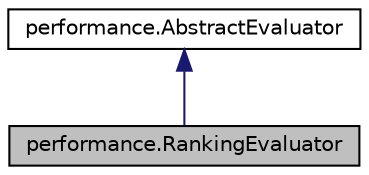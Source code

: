 digraph "performance.RankingEvaluator"
{
  edge [fontname="Helvetica",fontsize="10",labelfontname="Helvetica",labelfontsize="10"];
  node [fontname="Helvetica",fontsize="10",shape=record];
  Node0 [label="performance.RankingEvaluator",height=0.2,width=0.4,color="black", fillcolor="grey75", style="filled", fontcolor="black"];
  Node1 -> Node0 [dir="back",color="midnightblue",fontsize="10",style="solid",fontname="Helvetica"];
  Node1 [label="performance.AbstractEvaluator",height=0.2,width=0.4,color="black", fillcolor="white", style="filled",URL="$classperformance_1_1AbstractEvaluator.html"];
}
